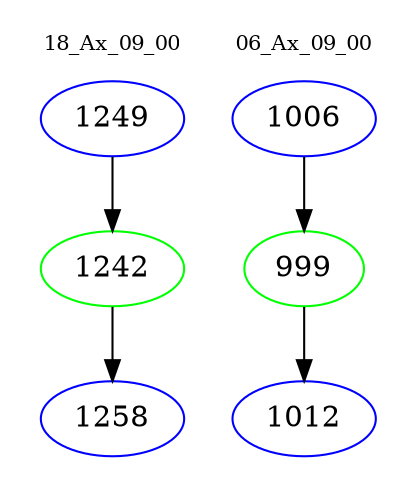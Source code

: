 digraph{
subgraph cluster_0 {
color = white
label = "18_Ax_09_00";
fontsize=10;
T0_1249 [label="1249", color="blue"]
T0_1249 -> T0_1242 [color="black"]
T0_1242 [label="1242", color="green"]
T0_1242 -> T0_1258 [color="black"]
T0_1258 [label="1258", color="blue"]
}
subgraph cluster_1 {
color = white
label = "06_Ax_09_00";
fontsize=10;
T1_1006 [label="1006", color="blue"]
T1_1006 -> T1_999 [color="black"]
T1_999 [label="999", color="green"]
T1_999 -> T1_1012 [color="black"]
T1_1012 [label="1012", color="blue"]
}
}
